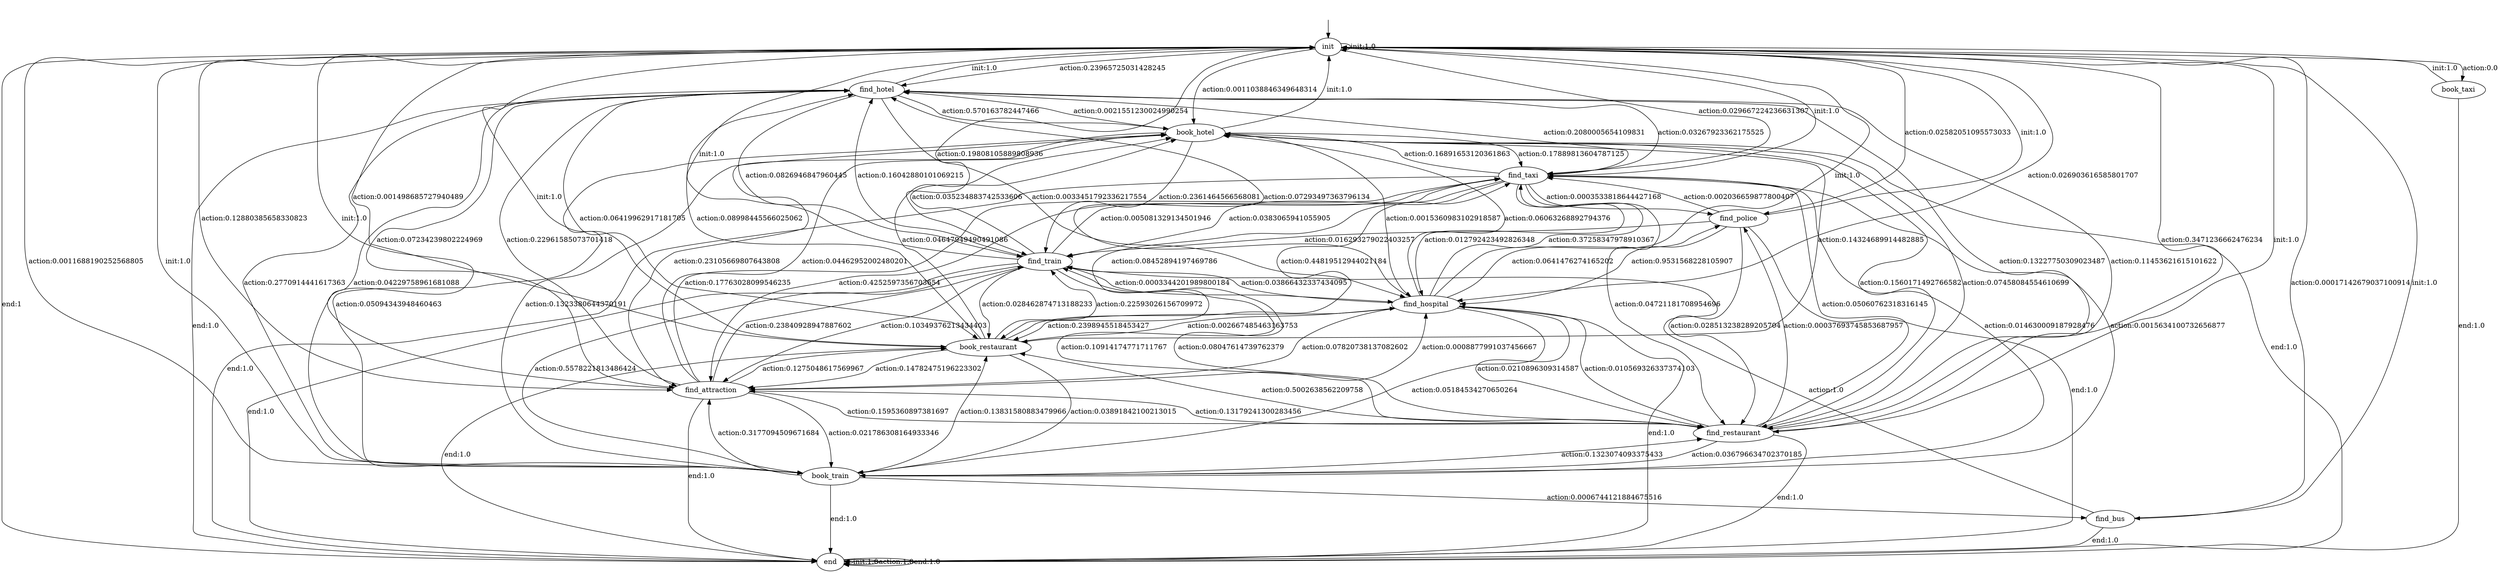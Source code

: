 digraph learned_mdp {
s0 [label="init"];
s1 [label="find_hotel"];
s2 [label="book_hotel"];
s3 [label="find_train"];
s4 [label="book_train"];
s5 [label="find_attraction"];
s6 [label="find_restaurant"];
s7 [label="book_restaurant"];
s8 [label="find_hospital"];
s9 [label="book_taxi"];
s10 [label="find_taxi"];
s11 [label="find_bus"];
s12 [label="find_police"];
s13 [label="end"];
s0 -> s0  [label="init:1.0"];
s0 -> s1  [label="action:0.23965725031428245"];
s0 -> s2  [label="action:0.0011038846349648314"];
s0 -> s3  [label="action:0.19808105889808936"];
s0 -> s4  [label="action:0.0011688190252568805"];
s0 -> s5  [label="action:0.12880385658330823"];
s0 -> s6  [label="action:0.3471236662476234"];
s0 -> s7  [label="action:0.001498685727940489"];
s0 -> s8  [label="action:0.026903616585801707"];
s0 -> s9  [label="action:0.0"];
s0 -> s10  [label="action:0.029667224236631307"];
s0 -> s11  [label="action:0.00017142679037100914"];
s0 -> s12  [label="action:0.02582051095573033"];
s0 -> s13  [label="end:1"];
s1 -> s0  [label="init:1.0"];
s1 -> s2  [label="action:0.570163782447466"];
s1 -> s3  [label="action:0.0826946847960445"];
s1 -> s4  [label="action:0.04229758961681088"];
s1 -> s5  [label="action:0.07234239802224969"];
s1 -> s6  [label="action:0.13227750309023487"];
s1 -> s7  [label="action:0.06419962917181705"];
s1 -> s8  [label="action:0.0033451792336217554"];
s1 -> s10  [label="action:0.03267923362175525"];
s1 -> s13 [label="end:1.0"];
s2 -> s0  [label="init:1.0"];
s2 -> s1  [label="action:0.0021551230024990254"];
s2 -> s3  [label="action:0.2361464566568081"];
s2 -> s4  [label="action:0.05094343948460463"];
s2 -> s5  [label="action:0.23105669807643808"];
s2 -> s6  [label="action:0.1560171492766582"];
s2 -> s7  [label="action:0.14324689914482885"];
s2 -> s8  [label="action:0.0015360983102918587"];
s2 -> s10  [label="action:0.17889813604787125"];
s2 -> s13 [label="end:1.0"];
s3 -> s0  [label="init:1.0"];
s3 -> s1  [label="action:0.16042880101069215"];
s3 -> s2  [label="action:0.035234883742533606"];
s3 -> s4  [label="action:0.5578221813486424"];
s3 -> s5  [label="action:0.10349376213434403"];
s3 -> s6  [label="action:0.10914174771711767"];
s3 -> s7  [label="action:0.028462874713188233"];
s3 -> s8  [label="action:0.0003344201989800184"];
s3 -> s10  [label="action:0.005081329134501946"];
s3 -> s13 [label="end:1.0"];
s4 -> s0  [label="init:1.0"];
s4 -> s1  [label="action:0.2770914441617363"];
s4 -> s2  [label="action:0.1323380644370191"];
s4 -> s5  [label="action:0.3177094509671684"];
s4 -> s6  [label="action:0.1323074093375433"];
s4 -> s7  [label="action:0.13831580883479966"];
s4 -> s10  [label="action:0.0015634100732656877"];
s4 -> s11  [label="action:0.0006744121884675516"];
s4 -> s13 [label="end:1.0"];
s5 -> s0  [label="init:1.0"];
s5 -> s1  [label="action:0.22961585073701418"];
s5 -> s2  [label="action:0.04462952002480201"];
s5 -> s3  [label="action:0.23840928947887602"];
s5 -> s4  [label="action:0.021786308164933346"];
s5 -> s6  [label="action:0.1595360897381697"];
s5 -> s7  [label="action:0.1275048617569967"];
s5 -> s8  [label="action:0.0008877991037456667"];
s5 -> s10  [label="action:0.17763028099546235"];
s5 -> s13 [label="end:1.0"];
s6 -> s0  [label="init:1.0"];
s6 -> s1  [label="action:0.11453621615101622"];
s6 -> s2  [label="action:0.07458084554610699"];
s6 -> s3  [label="action:0.08047614739762379"];
s6 -> s4  [label="action:0.036796634702370185"];
s6 -> s5  [label="action:0.13179241300283456"];
s6 -> s7  [label="action:0.5002638562209758"];
s6 -> s8  [label="action:0.010569326337374103"];
s6 -> s10  [label="action:0.05060762318316145"];
s6 -> s12  [label="action:0.00037693745853687957"];
s6 -> s13 [label="end:1.0"];
s7 -> s0  [label="init:1.0"];
s7 -> s1  [label="action:0.08998445566025062"];
s7 -> s2  [label="action:0.04647949490491086"];
s7 -> s3  [label="action:0.22593026156709972"];
s7 -> s4  [label="action:0.03891842100213015"];
s7 -> s5  [label="action:0.14782475196223302"];
s7 -> s8  [label="action:0.002667485463163753"];
s7 -> s10  [label="action:0.44819512944021184"];
s7 -> s13 [label="end:1.0"];
s8 -> s0  [label="init:1.0"];
s8 -> s1  [label="action:0.07293497363796134"];
s8 -> s2  [label="action:0.06063268892794376"];
s8 -> s3  [label="action:0.03866432337434095"];
s8 -> s4  [label="action:0.05184534270650264"];
s8 -> s5  [label="action:0.07820738137082602"];
s8 -> s6  [label="action:0.0210896309314587"];
s8 -> s7  [label="action:0.2398945518453427"];
s8 -> s10  [label="action:0.37258347978910367"];
s8 -> s12  [label="action:0.0641476274165202"];
s8 -> s13 [label="end:1.0"];
s9 -> s0  [label="init:1.0"];
s9 -> s13 [label="end:1.0"];
s10 -> s0  [label="init:1.0"];
s10 -> s1  [label="action:0.2080005654109831"];
s10 -> s2  [label="action:0.16891653120361863"];
s10 -> s3  [label="action:0.0383065941055905"];
s10 -> s4  [label="action:0.014630009187928476"];
s10 -> s5  [label="action:0.4252597356703654"];
s10 -> s6  [label="action:0.04721181708954696"];
s10 -> s7  [label="action:0.08452894197469786"];
s10 -> s8  [label="action:0.012792423492826348"];
s10 -> s12  [label="action:0.0003533818644427168"];
s10 -> s13 [label="end:1.0"];
s11 -> s0  [label="init:1.0"];
s11 -> s3  [label="action:1.0"];
s11 -> s13 [label="end:1.0"];
s12 -> s0  [label="init:1.0"];
s12 -> s3  [label="action:0.016293279022403257"];
s12 -> s6  [label="action:0.028513238289205704"];
s12 -> s8  [label="action:0.9531568228105907"];
s12 -> s10  [label="action:0.002036659877800407"];
s12 -> s13 [label="end:1.0"];
s13 -> s13 [label="init:1.0"];
s13 -> s13  [label="action:1.0"];
s13 -> s13  [label="end:1.0"];
__start0 [label="", shape=none];
__start0 -> s0  [label=""];
}